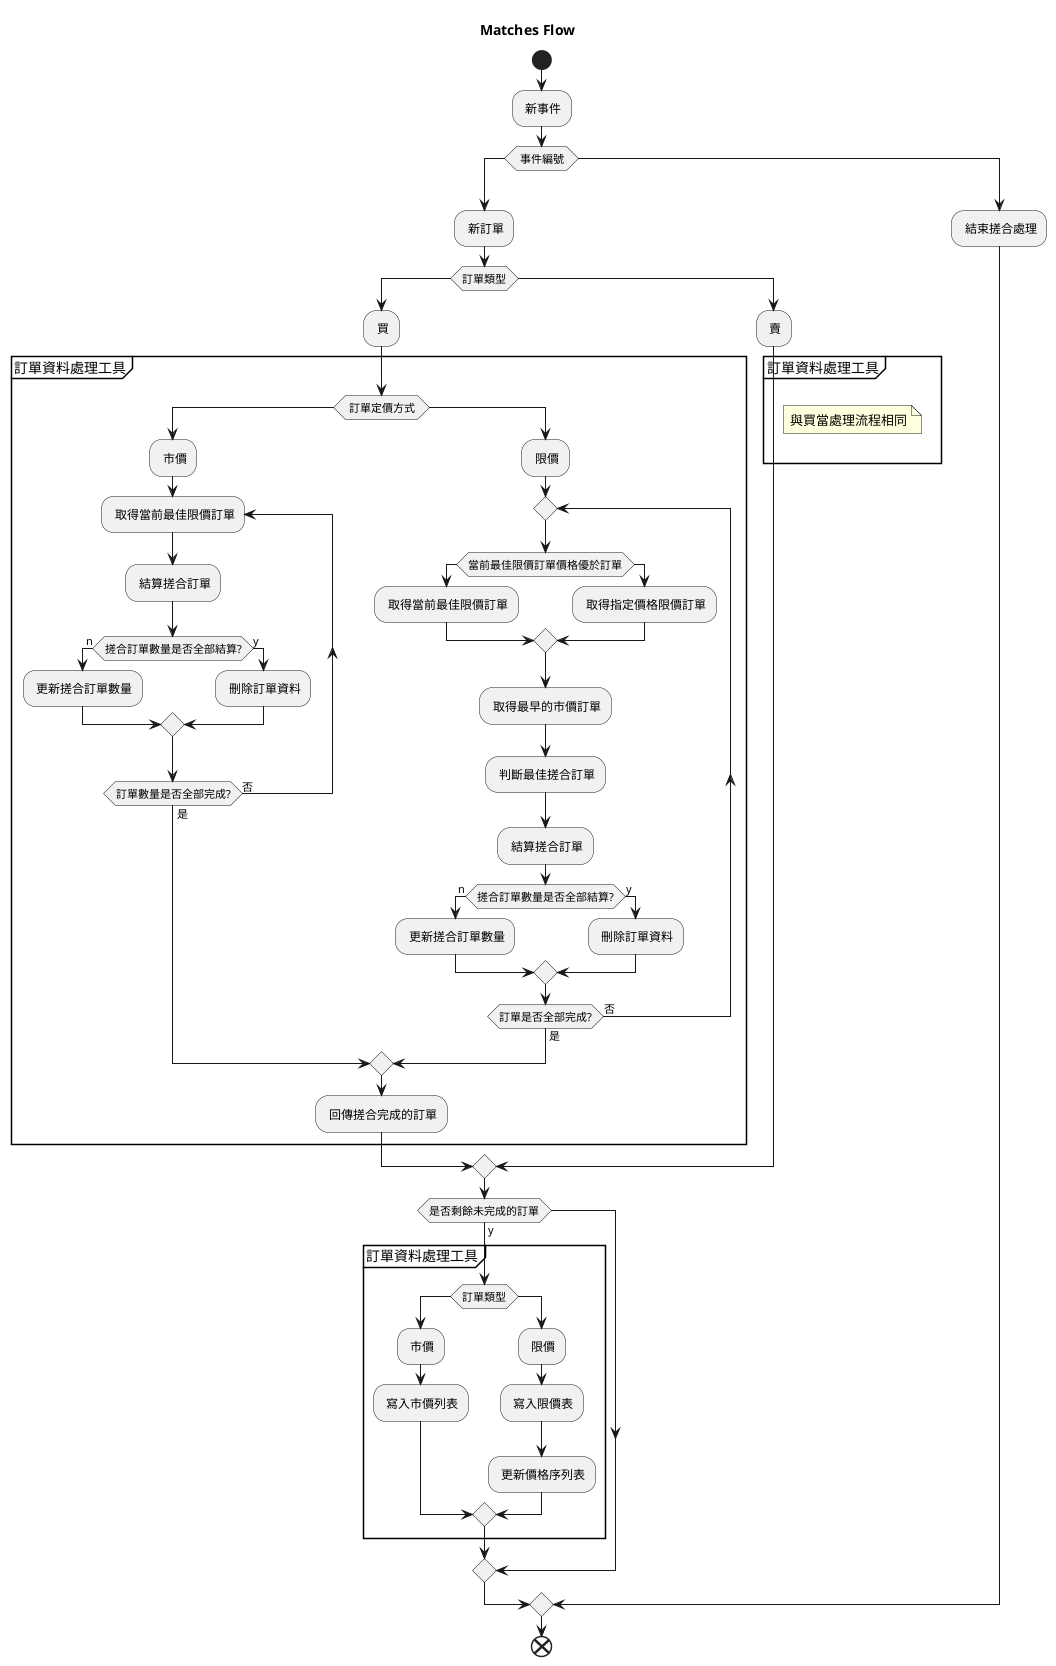 @startuml
start
title Matches Flow
: 新事件;
switch ( 事件編號 )
case (  )
    : 新訂單;

    switch (訂單類型)
    case ()
        : 買;

        partition 訂單資料處理工具 {
            switch ( 訂單定價方式 )
            case ()
                : 市價;

                repeat : 取得當前最佳限價訂單;
                : 結算搓合訂單;
                if (搓合訂單數量是否全部結算?) then (n)
                    : 更新搓合訂單數量;
                else (y)
                    : 刪除訂單資料;
                endif
                repeat while (訂單數量是否全部完成?) is (否) not (是)
            case ()
                : 限價;

                repeat
                if (當前最佳限價訂單價格優於訂單) then
                    : 取得當前最佳限價訂單;
                else   
                    : 取得指定價格限價訂單;
                endif
                : 取得最早的市價訂單;


                : 判斷最佳搓合訂單;
                : 結算搓合訂單;
                if (搓合訂單數量是否全部結算?) then (n)
                    : 更新搓合訂單數量;
                else (y)
                    : 刪除訂單資料;
                endif
                repeat while (訂單是否全部完成?) is (否) not (是)
            endswitch
            
            : 回傳搓合完成的訂單;
        }

    case ()
        : 賣;
        partition 訂單資料處理工具 {
            note right
            與買當處理流程相同
            endnote 
        }
    endswitch

    if (是否剩餘未完成的訂單) then (y)
         partition 訂單資料處理工具 {
            switch (訂單類型)
            case ()
                : 市價;
                : 寫入市價列表;
            case ()
                : 限價;
                : 寫入限價表;
                : 更新價格序列表;
            endswitch
         }
    endif
case (  )
    : 結束搓合處理;
endswitch
end
@enduml